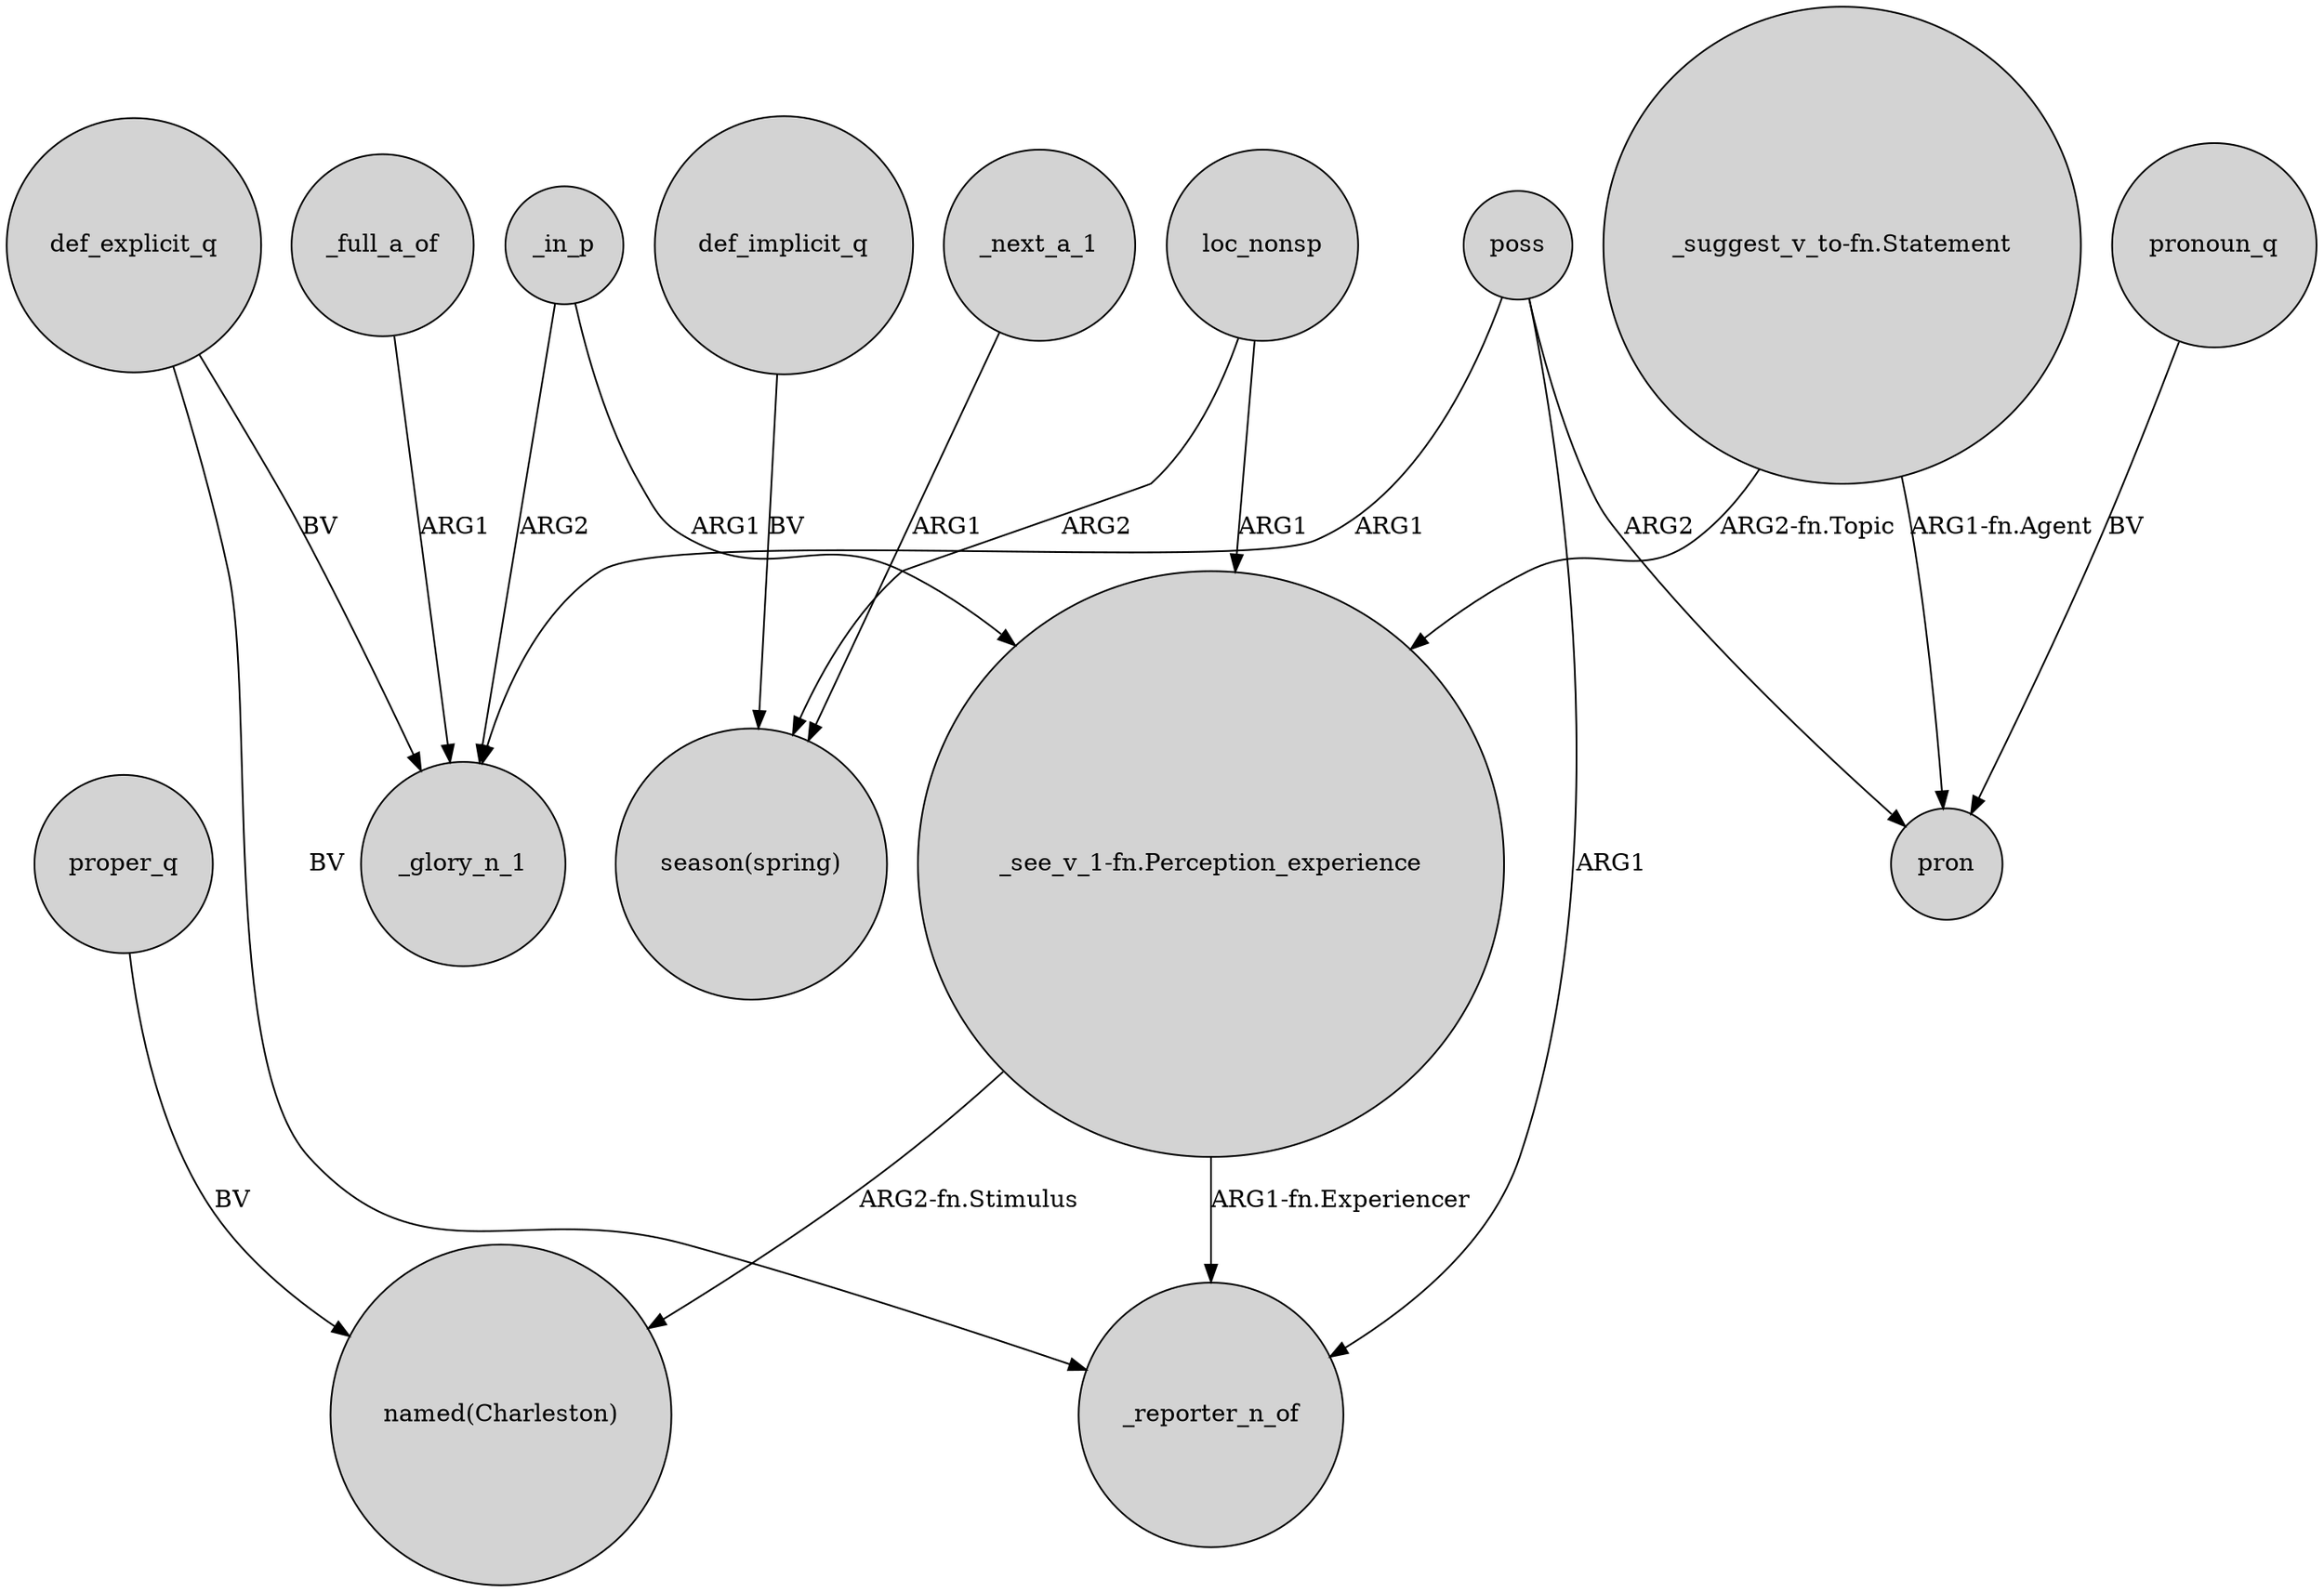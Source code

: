 digraph {
	node [shape=circle style=filled]
	_full_a_of -> _glory_n_1 [label=ARG1]
	loc_nonsp -> "season(spring)" [label=ARG2]
	poss -> _reporter_n_of [label=ARG1]
	"_suggest_v_to-fn.Statement" -> pron [label="ARG1-fn.Agent"]
	def_implicit_q -> "season(spring)" [label=BV]
	_next_a_1 -> "season(spring)" [label=ARG1]
	"_suggest_v_to-fn.Statement" -> "_see_v_1-fn.Perception_experience" [label="ARG2-fn.Topic"]
	poss -> pron [label=ARG2]
	proper_q -> "named(Charleston)" [label=BV]
	loc_nonsp -> "_see_v_1-fn.Perception_experience" [label=ARG1]
	_in_p -> "_see_v_1-fn.Perception_experience" [label=ARG1]
	_in_p -> _glory_n_1 [label=ARG2]
	def_explicit_q -> _glory_n_1 [label=BV]
	poss -> _glory_n_1 [label=ARG1]
	def_explicit_q -> _reporter_n_of [label=BV]
	"_see_v_1-fn.Perception_experience" -> "named(Charleston)" [label="ARG2-fn.Stimulus"]
	"_see_v_1-fn.Perception_experience" -> _reporter_n_of [label="ARG1-fn.Experiencer"]
	pronoun_q -> pron [label=BV]
}
